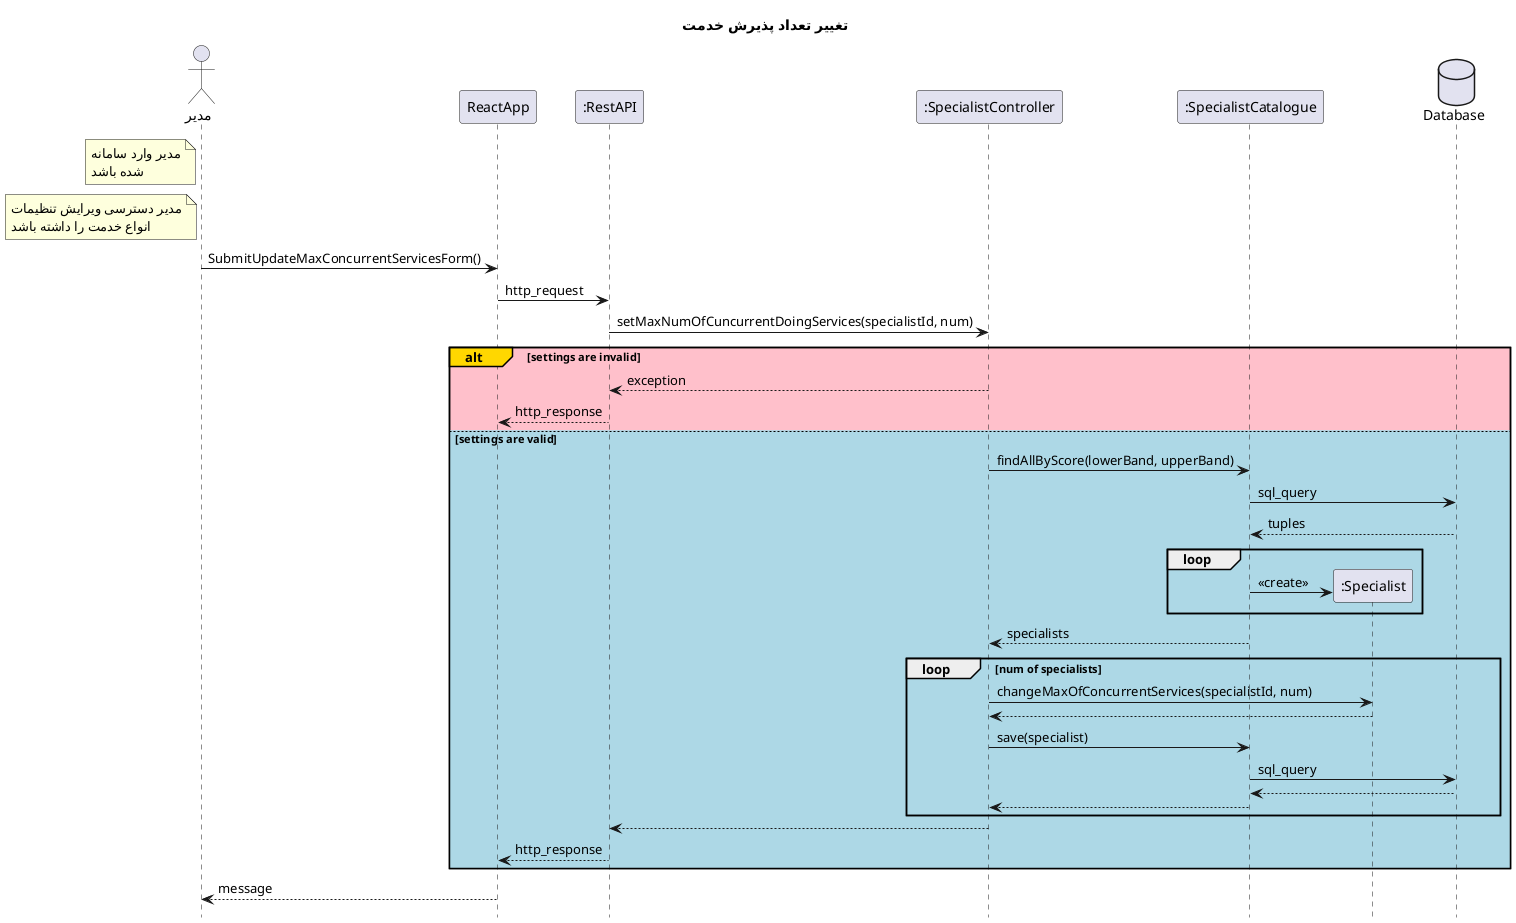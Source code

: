 @startuml logout

hide footbox
title "تغییر تعداد پذیرش خدمت   "
actor       "مدیر" as admin
participant ReactApp
participant ":RestAPI" as RestAPI
participant ":SpecialistController" as SpecialistController
participant ":SpecialistCatalogue" as SpecialistCatalogue
participant ":Specialist" as Specialist
database Database
note left of admin
    مدیر وارد سامانه
     شده باشد
end note
note left of admin
    مدیر دسترسی ویرایش تنظیمات
    انواع خدمت را داشته باشد
end note

admin -> ReactApp: SubmitUpdateMaxConcurrentServicesForm()
ReactApp -> RestAPI : http_request
RestAPI -> SpecialistController : setMaxNumOfCuncurrentDoingServices(specialistId, num)
alt#Gold #Pink settings are invalid

    SpecialistController --> RestAPI: exception
    RestAPI --> ReactApp : http_response

else #LightBlue settings are valid

    SpecialistController -> SpecialistCatalogue : findAllByScore(lowerBand, upperBand)
    SpecialistCatalogue -> Database: sql_query
    return tuples
    loop
        SpecialistCatalogue -> Specialist **: <<create>>
    END
    SpecialistCatalogue --> SpecialistController: specialists

    loop num of specialists
        SpecialistController -> Specialist : changeMaxOfConcurrentServices(specialistId, num)
        Specialist --> SpecialistController
        SpecialistController -> SpecialistCatalogue : save(specialist)
        SpecialistCatalogue -> Database: sql_query
        return
        SpecialistCatalogue --> SpecialistController
    end

    SpecialistController --> RestAPI
    RestAPI --> ReactApp : http_response

end

ReactApp --> admin: message
@enduml